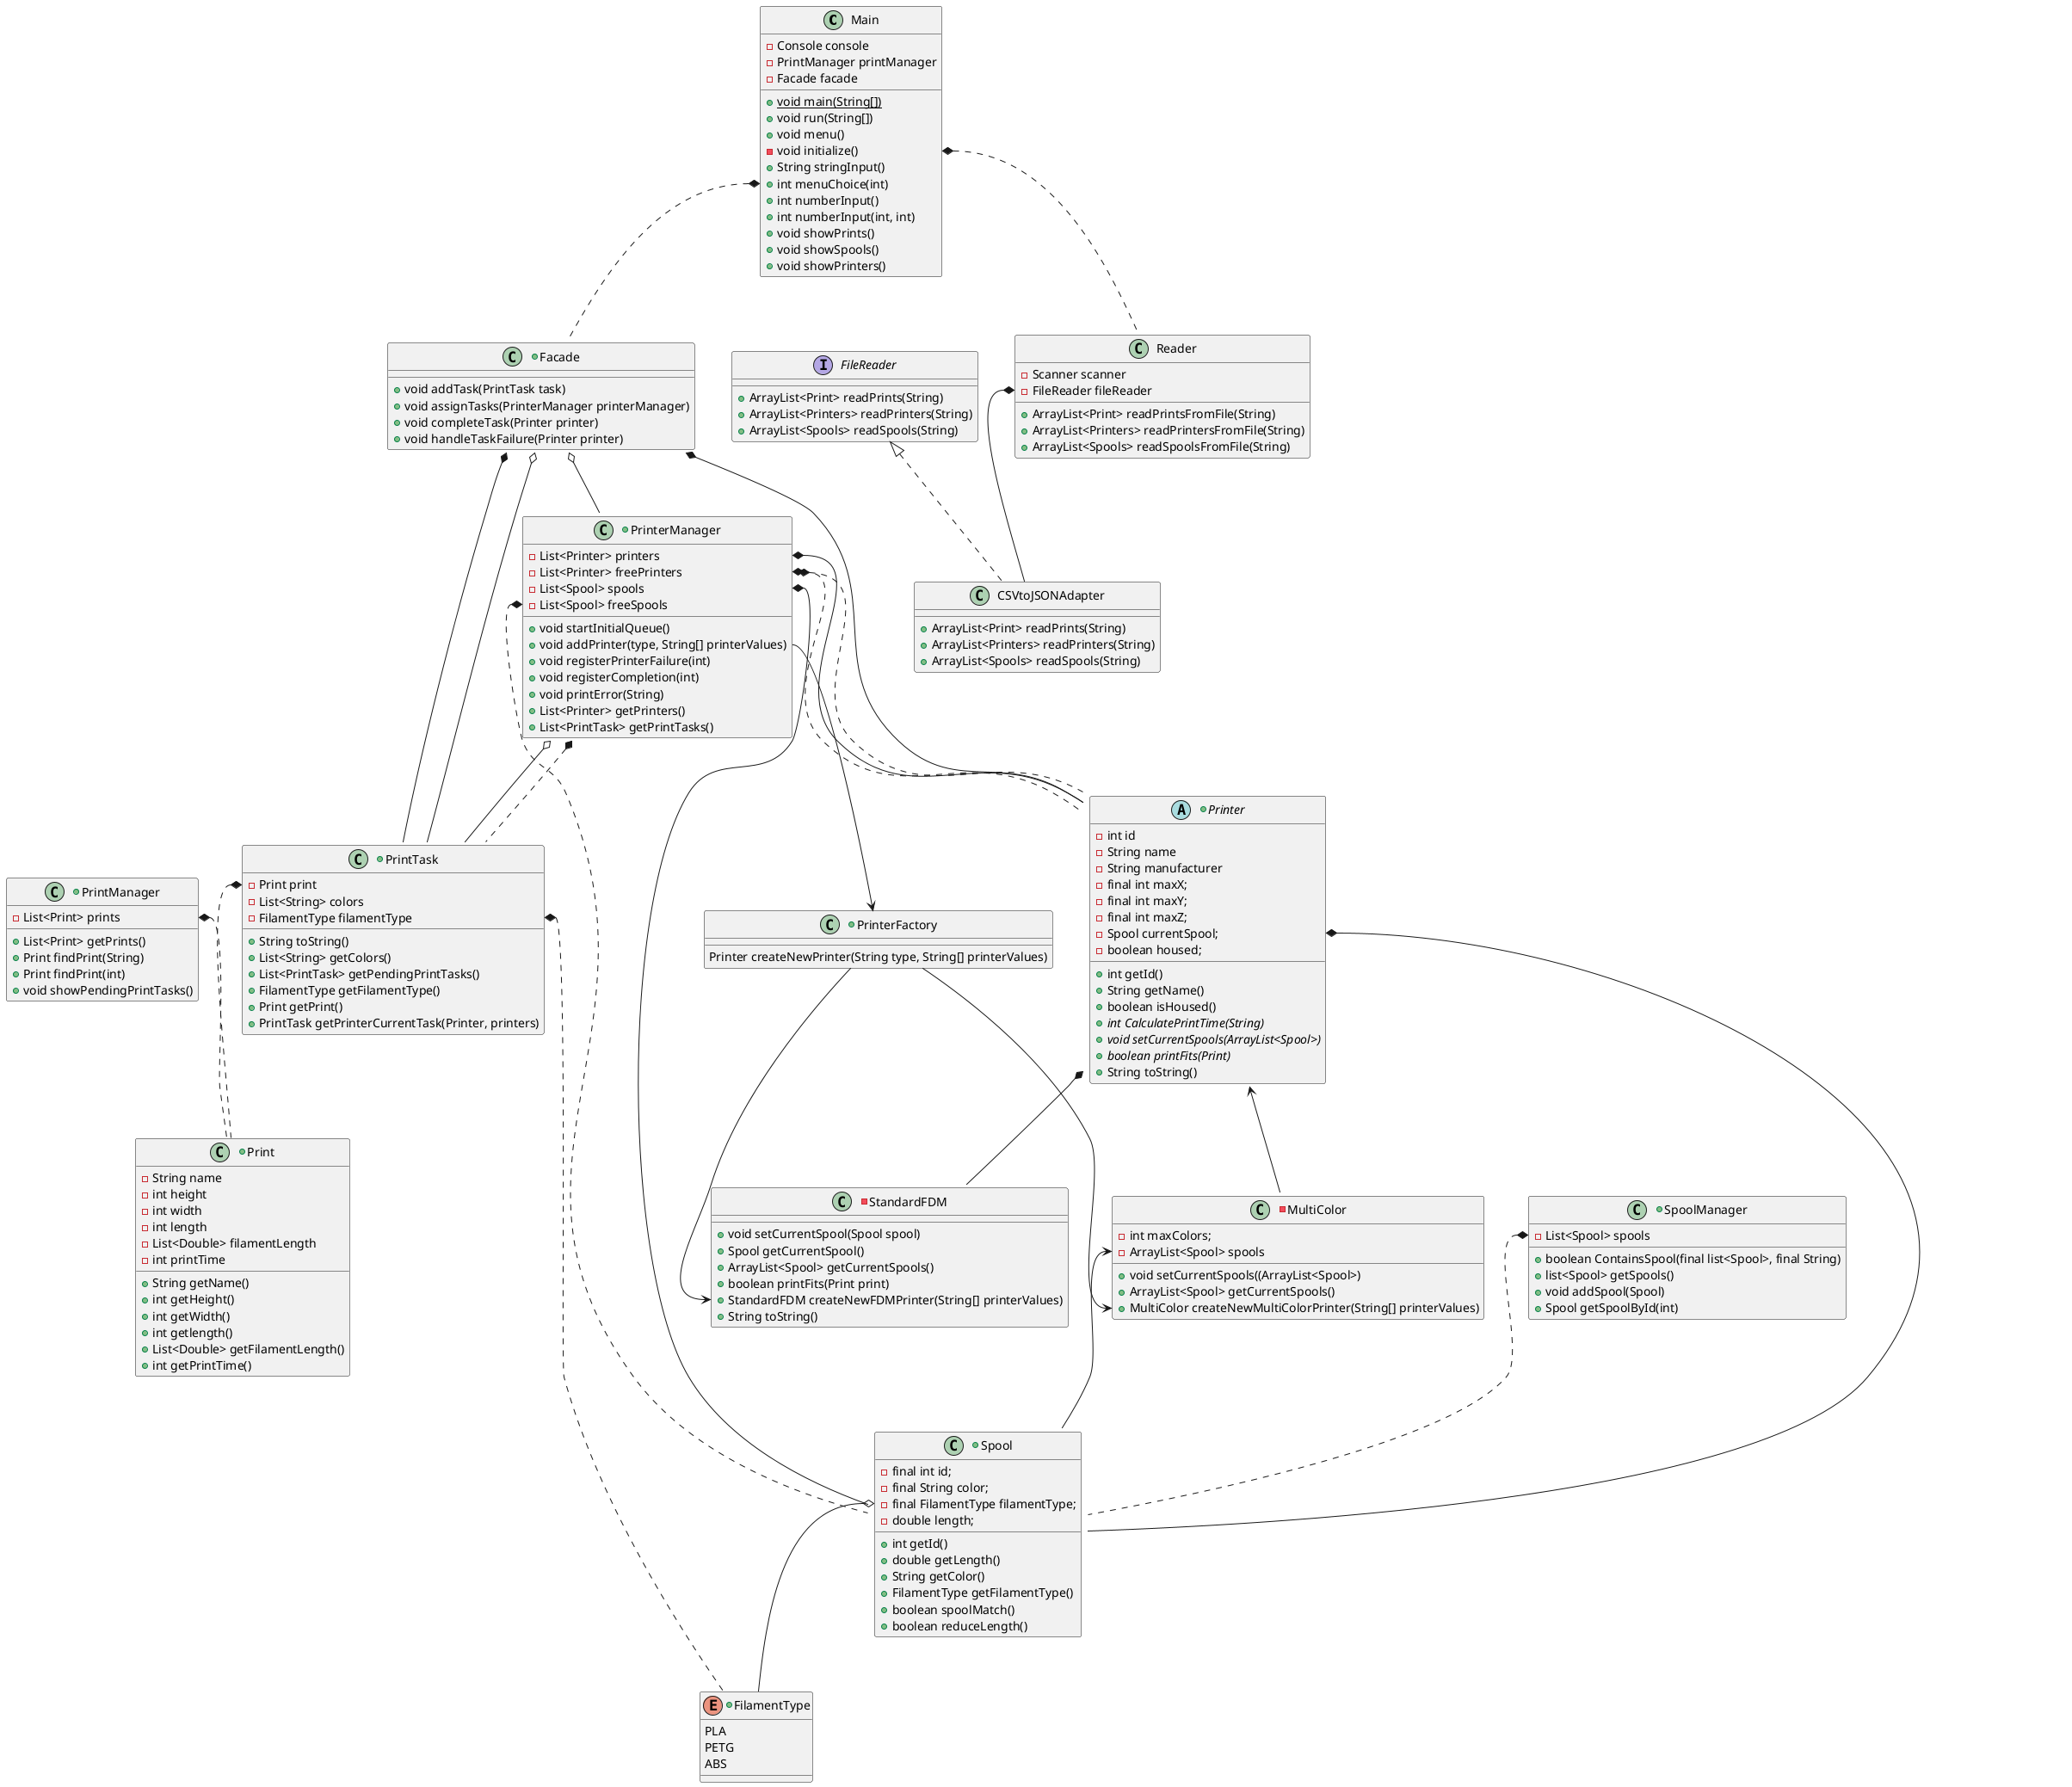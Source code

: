 @startuml
'https://plantuml.com/class-diagram

class Main {
-Console console
-PrintManager printManager
-Facade facade
+{static}void main(String[])
+void run(String[])
+void menu()
-void initialize()
+String stringInput()
+int menuChoice(int)
+int numberInput()
+int numberInput(int, int)
+void showPrints()
+void showSpools()
+void showPrinters()
}

interface FileReader {
    +ArrayList<Print> readPrints(String)
    +ArrayList<Printers> readPrinters(String)
    +ArrayList<Spools> readSpools(String)
}

class CSVtoJSONAdapter implements FileReader {
    +ArrayList<Print> readPrints(String)
    +ArrayList<Printers> readPrinters(String)
    +ArrayList<Spools> readSpools(String)
}

class Reader {
-Scanner scanner
+ArrayList<Print> readPrintsFromFile(String)
+ArrayList<Printers> readPrintersFromFile(String)
+ArrayList<Spools> readSpoolsFromFile(String)
-FileReader fileReader
}

Reader::fileReader *-- CSVtoJSONAdapter

Main::menuChoice *.. Facade
Main::initialize *.. Reader

+class PrinterManager{
-List<Printer> printers
-List<Printer> freePrinters
-List<Spool> spools
-List<Spool> freeSpools
+void startInitialQueue()
+void addPrinter(type, String[] printerValues)
+void registerPrinterFailure(int)
+void registerCompletion(int)
+void printError(String)
+List<Printer> getPrinters()
+List<PrintTask> getPrintTasks()
}
PrinterManager::printers *-- Printer
PrinterManager::freePrinters *.. Printer
PrinterManager::pendingPrintTasks o-- PrintTask
PrinterManager::spools *-- Spool
PrinterManager::freeSpools *.. Spool
PrinterManager::runningPrintTask *.. Printer
PrinterManager::runningPrintTask *.. PrintTask

+class Facade{
    + void addTask(PrintTask task)
    + void assignTasks(PrinterManager printerManager)
    + void completeTask(Printer printer)
    + void handleTaskFailure(Printer printer)
}
Facade::runningTasks *-- Printer
Facade::runningTasks *-- PrintTask
Facade o-- PrinterManager
Facade o-- PrintTask

+class PrintManager{
-List<Print> prints
+List<Print> getPrints()
+Print findPrint(String)
+Print findPrint(int)
+void showPendingPrintTasks()
}
PrintManager::prints *.. Print


+class SpoolManager{
-List<Spool> spools
+boolean ContainsSpool(final list<Spool>, final String)
+list<Spool> getSpools()
+void addSpool(Spool)
+Spool getSpoolById(int)
}

SpoolManager::spools *.. Spool

+class PrintTask{
-Print print
-List<String> colors
-FilamentType filamentType
+String toString()
+List<String> getColors()
+List<PrintTask> getPendingPrintTasks()
+FilamentType getFilamentType()
+Print getPrint()
+PrintTask getPrinterCurrentTask(Printer, printers)
}

PrintTask::print *.. Print
PrintTask::filamentType *.. FilamentType

+enum FilamentType{
    PLA
    PETG
    ABS
}

+abstract class Printer{
- int id
-String name
-String manufacturer
+ int getId()
+ String getName()
- final int maxX;
- final int maxY;
- final int maxZ;
- Spool currentSpool;
- boolean housed;
+ boolean isHoused()
+ {abstract} int CalculatePrintTime(String)
+ {abstract} void setCurrentSpools(ArrayList<Spool>)
+ {abstract} boolean printFits(Print)
+String toString()

}
Printer::currentSpool *-- Spool

+class Print{
-String name
- int height
- int width
- int length
- List<Double> filamentLength
- int printTime
+ String getName()
+ int getHeight()
+ int getWidth()
+ int getlength()
+ List<Double> getFilamentLength()
+ int getPrintTime()
}

+class Spool{
- final int id;
- final String color;
- final FilamentType filamentType;
-double length;
+int getId()
+double getLength()
+String getColor()
+FilamentType getFilamentType()
+ boolean spoolMatch()
+boolean reduceLength()
}

Spool::filamentType o-- FilamentType


-class StandardFDM{
+void setCurrentSpool(Spool spool)
+Spool getCurrentSpool()
+ArrayList<Spool> getCurrentSpools()
+boolean printFits(Print print)
+StandardFDM createNewFDMPrinter(String[] printerValues)
+String toString()
}

Printer *-- StandardFDM

-class MultiColor{
- int maxColors;
- ArrayList<Spool> spools
+void setCurrentSpools((ArrayList<Spool>)
+ArrayList<Spool> getCurrentSpools()
+MultiColor createNewMultiColorPrinter(String[] printerValues)
}
Printer <-- MultiColor
MultiColor::spools <-- Spool

+class PrinterFactory{
Printer createNewPrinter(String type, String[] printerValues)
}
PrinterManager::addPrinter --> PrinterFactory
PrinterFactory --> StandardFDM::createNewFDMPrinter
PrinterFactory --> MultiColor::createNewMultiColorPrinter

@enduml

